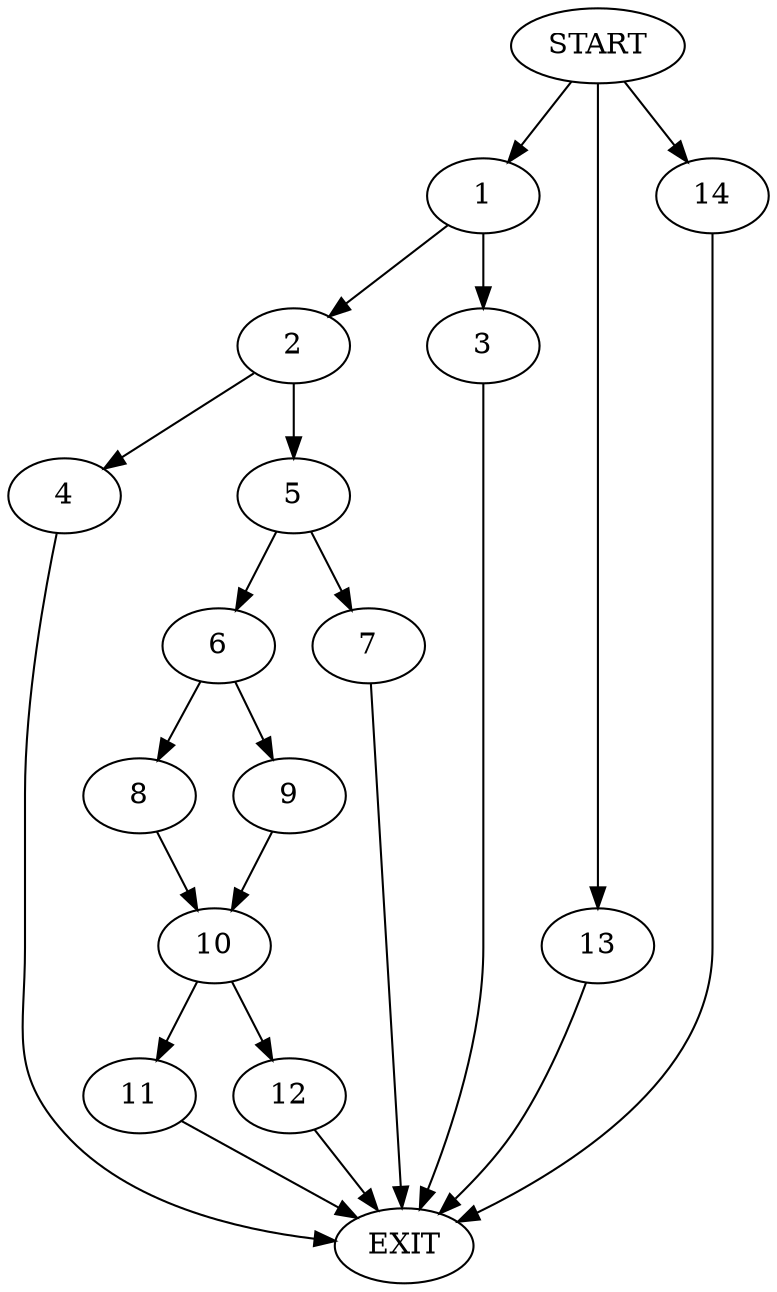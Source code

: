 digraph {
0 [label="START"]
15 [label="EXIT"]
0 -> 1
1 -> 2
1 -> 3
3 -> 15
2 -> 4
2 -> 5
5 -> 6
5 -> 7
4 -> 15
6 -> 8
6 -> 9
7 -> 15
8 -> 10
9 -> 10
10 -> 11
10 -> 12
12 -> 15
11 -> 15
0 -> 13
13 -> 15
0 -> 14
14 -> 15
}
